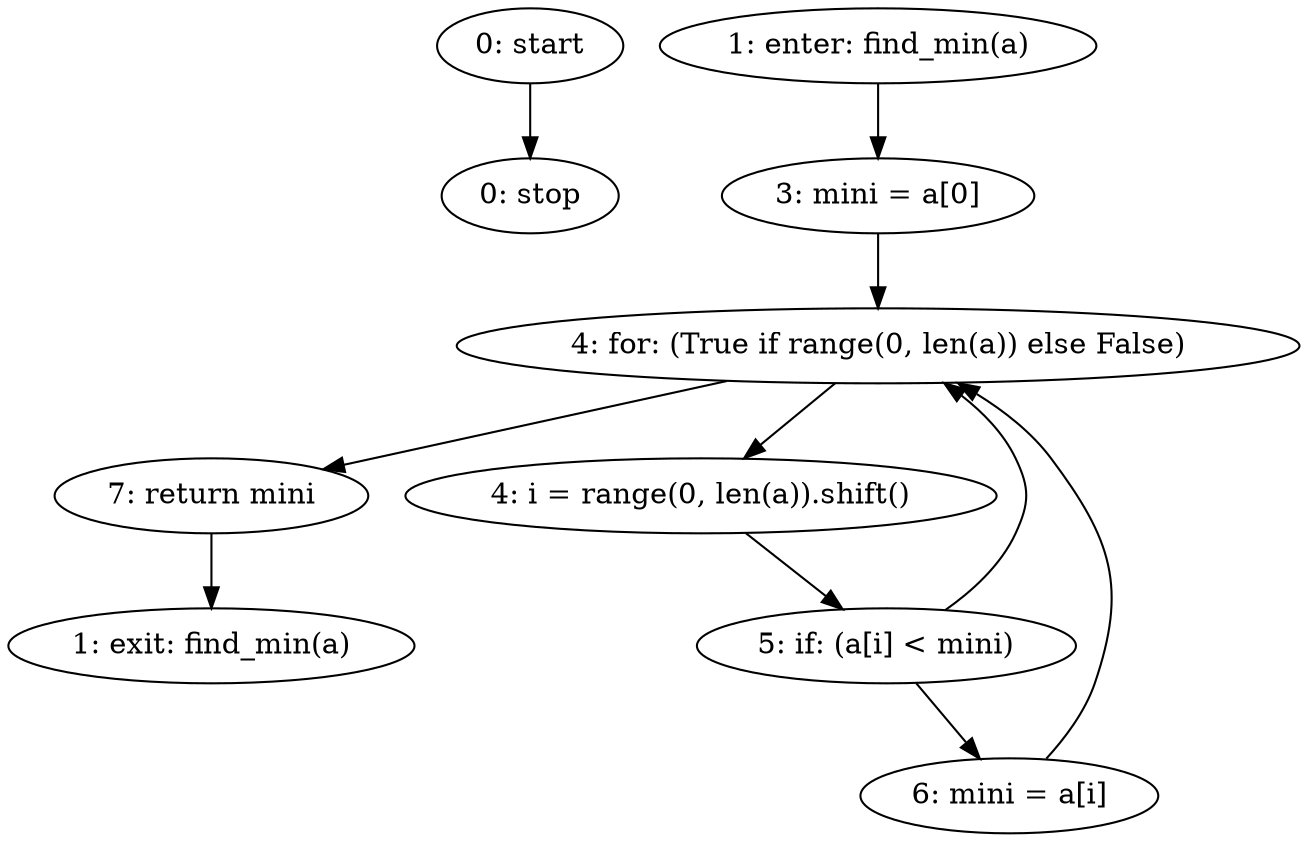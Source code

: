 strict digraph "" {
	node [label="\N"];
	0	[label="0: start"];
	9	[label="0: stop"];
	0 -> 9;
	1	[label="1: enter: find_min(a)"];
	3	[label="3: mini = a[0]"];
	1 -> 3;
	4	[label="4: for: (True if range(0, len(a)) else False)"];
	3 -> 4;
	2	[label="1: exit: find_min(a)"];
	8	[label="7: return mini"];
	8 -> 2;
	4 -> 8;
	5	[label="4: i = range(0, len(a)).shift()"];
	4 -> 5;
	6	[label="5: if: (a[i] < mini)"];
	5 -> 6;
	7	[label="6: mini = a[i]"];
	7 -> 4;
	6 -> 4;
	6 -> 7;
}
